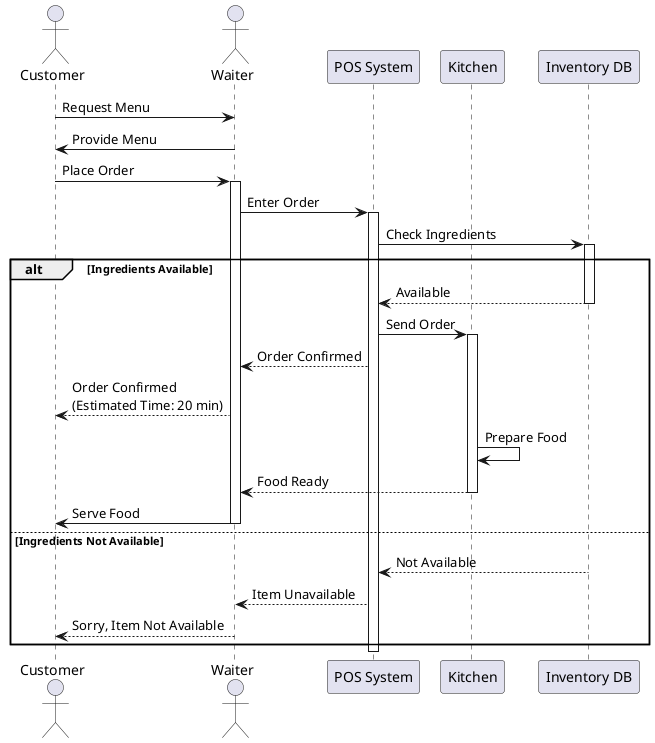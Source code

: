 @startuml Restaurant - Order Food

actor Customer
actor Waiter
participant "POS System" as POS
participant Kitchen
participant "Inventory DB" as Inventory

Customer -> Waiter: Request Menu
Waiter -> Customer: Provide Menu

Customer -> Waiter: Place Order
activate Waiter

Waiter -> POS: Enter Order
activate POS

POS -> Inventory: Check Ingredients
activate Inventory

alt Ingredients Available
    Inventory --> POS: Available
    deactivate Inventory

    POS -> Kitchen: Send Order
    activate Kitchen

    POS --> Waiter: Order Confirmed
    Waiter --> Customer: Order Confirmed\n(Estimated Time: 20 min)

    Kitchen -> Kitchen: Prepare Food
    Kitchen --> Waiter: Food Ready
    deactivate Kitchen

    Waiter -> Customer: Serve Food
    deactivate Waiter

else Ingredients Not Available
    Inventory --> POS: Not Available
    deactivate Inventory
    POS --> Waiter: Item Unavailable
    Waiter --> Customer: Sorry, Item Not Available
    deactivate Waiter
end

deactivate POS

@enduml
